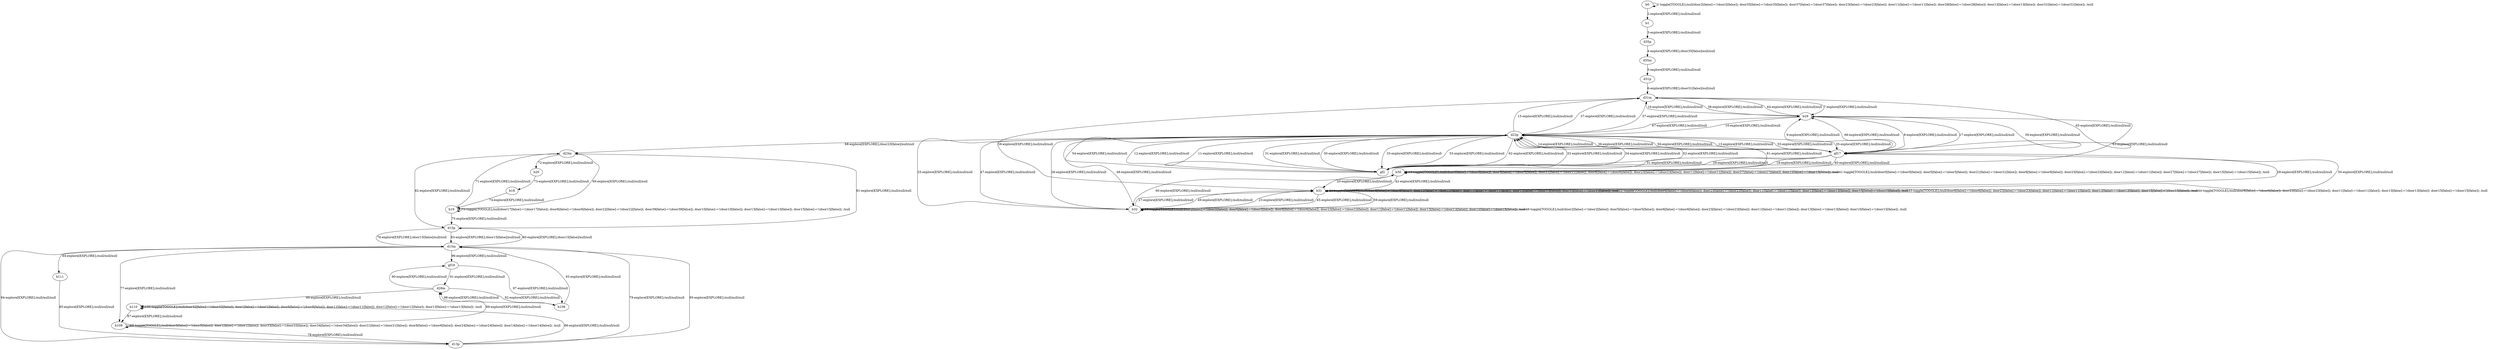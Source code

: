 # Total number of goals covered by this test: 4
# d15m --> d15p
# b109 --> d28m
# b111 --> d13p
# b108 --> d15m

digraph g {
"b0" -> "b0" [label = "1-toggle[TOGGLE];/null/door2[false]:=!(door2[false]); door35[false]:=!(door35[false]); door37[false]:=!(door37[false]); door23[false]:=!(door23[false]); door11[false]:=!(door11[false]); door28[false]:=!(door28[false]); door13[false]:=!(door13[false]); door31[false]:=!(door31[false]); /null"];
"b0" -> "b1" [label = "2-explore[EXPLORE];/null/null/null"];
"b1" -> "d35p" [label = "3-explore[EXPLORE];/null/null/null"];
"d35p" -> "d35m" [label = "4-explore[EXPLORE];/door35[false]/null/null"];
"d35m" -> "d31p" [label = "5-explore[EXPLORE];/null/null/null"];
"d31p" -> "d31m" [label = "6-explore[EXPLORE];/door31[false]/null/null"];
"d31m" -> "b29" [label = "7-explore[EXPLORE];/null/null/null"];
"b29" -> "gf17" [label = "8-explore[EXPLORE];/null/null/null"];
"gf17" -> "b29" [label = "9-explore[EXPLORE];/null/null/null"];
"b29" -> "d23p" [label = "10-explore[EXPLORE];/null/null/null"];
"d23p" -> "gf2" [label = "11-explore[EXPLORE];/null/null/null"];
"gf2" -> "d23p" [label = "12-explore[EXPLORE];/null/null/null"];
"d23p" -> "gf17" [label = "13-explore[EXPLORE];/null/null/null"];
"gf17" -> "d23p" [label = "14-explore[EXPLORE];/null/null/null"];
"d23p" -> "d31m" [label = "15-explore[EXPLORE];/null/null/null"];
"d31m" -> "b29" [label = "16-explore[EXPLORE];/null/null/null"];
"b29" -> "gf17" [label = "17-explore[EXPLORE];/null/null/null"];
"gf17" -> "b30" [label = "18-explore[EXPLORE];/null/null/null"];
"b30" -> "b30" [label = "19-toggle[TOGGLE];/null/door0[false]:=!(door0[false]); door5[false]:=!(door5[false]); door21[false]:=!(door21[false]); door6[false]:=!(door6[false]); door23[false]:=!(door23[false]); door11[false]:=!(door11[false]); door27[false]:=!(door27[false]); door15[false]:=!(door15[false]); /null"];
"b30" -> "b31" [label = "20-explore[EXPLORE];/null/null/null"];
"b31" -> "b31" [label = "21-toggle[TOGGLE];/null/door6[false]:=!(door6[false]); door23[false]:=!(door23[false]); door11[false]:=!(door11[false]); door13[false]:=!(door13[false]); door15[false]:=!(door15[false]); /null"];
"b31" -> "b31" [label = "22-toggle[TOGGLE];/null/door6[false]:=!(door6[false]); door23[false]:=!(door23[false]); door11[false]:=!(door11[false]); door13[false]:=!(door13[false]); door15[false]:=!(door15[false]); /null"];
"b31" -> "b32" [label = "23-explore[EXPLORE];/null/null/null"];
"b32" -> "b32" [label = "24-toggle[TOGGLE];/null/door2[false]:=!(door2[false]); door5[false]:=!(door5[false]); door6[false]:=!(door6[false]); door23[false]:=!(door23[false]); door11[false]:=!(door11[false]); door13[false]:=!(door13[false]); door15[false]:=!(door15[false]); /null"];
"b32" -> "d23p" [label = "25-explore[EXPLORE];/null/null/null"];
"d23p" -> "b32" [label = "26-explore[EXPLORE];/null/null/null"];
"b32" -> "b31" [label = "27-explore[EXPLORE];/null/null/null"];
"b31" -> "gf17" [label = "28-explore[EXPLORE];/null/null/null"];
"gf17" -> "gf2" [label = "29-explore[EXPLORE];/null/null/null"];
"gf2" -> "d23p" [label = "30-explore[EXPLORE];/null/null/null"];
"d23p" -> "gf2" [label = "31-explore[EXPLORE];/null/null/null"];
"gf2" -> "d23p" [label = "32-explore[EXPLORE];/null/null/null"];
"d23p" -> "gf2" [label = "33-explore[EXPLORE];/null/null/null"];
"gf2" -> "d23p" [label = "34-explore[EXPLORE];/null/null/null"];
"d23p" -> "gf17" [label = "35-explore[EXPLORE];/null/null/null"];
"gf17" -> "d23p" [label = "36-explore[EXPLORE];/null/null/null"];
"d23p" -> "d31m" [label = "37-explore[EXPLORE];/null/null/null"];
"d31m" -> "b29" [label = "38-explore[EXPLORE];/null/null/null"];
"b29" -> "gf17" [label = "39-explore[EXPLORE];/null/null/null"];
"gf17" -> "b30" [label = "40-explore[EXPLORE];/null/null/null"];
"b30" -> "b30" [label = "41-toggle[TOGGLE];/null/door0[false]:=!(door0[false]); door5[false]:=!(door5[false]); door21[false]:=!(door21[false]); door6[false]:=!(door6[false]); door23[false]:=!(door23[false]); door11[false]:=!(door11[false]); door27[false]:=!(door27[false]); door15[false]:=!(door15[false]); /null"];
"b30" -> "b31" [label = "42-explore[EXPLORE];/null/null/null"];
"b31" -> "b31" [label = "43-toggle[TOGGLE];/null/door6[false]:=!(door6[false]); door23[false]:=!(door23[false]); door11[false]:=!(door11[false]); door13[false]:=!(door13[false]); door15[false]:=!(door15[false]); /null"];
"b31" -> "b31" [label = "44-toggle[TOGGLE];/null/door6[false]:=!(door6[false]); door23[false]:=!(door23[false]); door11[false]:=!(door11[false]); door13[false]:=!(door13[false]); door15[false]:=!(door15[false]); /null"];
"b31" -> "b32" [label = "45-explore[EXPLORE];/null/null/null"];
"b32" -> "b32" [label = "46-toggle[TOGGLE];/null/door2[false]:=!(door2[false]); door5[false]:=!(door5[false]); door6[false]:=!(door6[false]); door23[false]:=!(door23[false]); door11[false]:=!(door11[false]); door13[false]:=!(door13[false]); door15[false]:=!(door15[false]); /null"];
"b32" -> "d23p" [label = "47-explore[EXPLORE];/null/null/null"];
"d23p" -> "b32" [label = "48-explore[EXPLORE];/null/null/null"];
"b32" -> "b31" [label = "49-explore[EXPLORE];/null/null/null"];
"b31" -> "gf17" [label = "50-explore[EXPLORE];/null/null/null"];
"gf17" -> "gf2" [label = "51-explore[EXPLORE];/null/null/null"];
"gf2" -> "d23p" [label = "52-explore[EXPLORE];/null/null/null"];
"d23p" -> "gf2" [label = "53-explore[EXPLORE];/null/null/null"];
"gf2" -> "d23p" [label = "54-explore[EXPLORE];/null/null/null"];
"d23p" -> "gf17" [label = "55-explore[EXPLORE];/null/null/null"];
"gf17" -> "d23p" [label = "56-explore[EXPLORE];/null/null/null"];
"d23p" -> "d31m" [label = "57-explore[EXPLORE];/null/null/null"];
"d31m" -> "b31" [label = "58-explore[EXPLORE];/null/null/null"];
"b31" -> "b32" [label = "59-explore[EXPLORE];/null/null/null"];
"b32" -> "b30" [label = "60-explore[EXPLORE];/null/null/null"];
"b30" -> "d23p" [label = "61-explore[EXPLORE];/null/null/null"];
"d23p" -> "gf2" [label = "62-explore[EXPLORE];/null/null/null"];
"gf2" -> "b29" [label = "63-explore[EXPLORE];/null/null/null"];
"b29" -> "d31m" [label = "64-explore[EXPLORE];/null/null/null"];
"d31m" -> "gf17" [label = "65-explore[EXPLORE];/null/null/null"];
"gf17" -> "b29" [label = "66-explore[EXPLORE];/null/null/null"];
"b29" -> "d23p" [label = "67-explore[EXPLORE];/null/null/null"];
"d23p" -> "d23m" [label = "68-explore[EXPLORE];/door23[false]/null/null"];
"d23m" -> "b19" [label = "69-explore[EXPLORE];/null/null/null"];
"b19" -> "b19" [label = "70-toggle[TOGGLE];/null/door17[false]:=!(door17[false]); door6[false]:=!(door6[false]); door22[false]:=!(door22[false]); door39[false]:=!(door39[false]); door10[false]:=!(door10[false]); door13[false]:=!(door13[false]); door15[false]:=!(door15[false]); /null"];
"b19" -> "d23m" [label = "71-explore[EXPLORE];/null/null/null"];
"d23m" -> "b20" [label = "72-explore[EXPLORE];/null/null/null"];
"b20" -> "b18" [label = "73-explore[EXPLORE];/null/null/null"];
"b18" -> "b19" [label = "74-explore[EXPLORE];/null/null/null"];
"b19" -> "d15p" [label = "75-explore[EXPLORE];/null/null/null"];
"d15p" -> "d15m" [label = "76-explore[EXPLORE];/door15[false]/null/null"];
"d15m" -> "b109" [label = "77-explore[EXPLORE];/null/null/null"];
"b109" -> "d13p" [label = "78-explore[EXPLORE];/null/null/null"];
"d13p" -> "d15m" [label = "79-explore[EXPLORE];/null/null/null"];
"d15m" -> "d15p" [label = "80-explore[EXPLORE];/door15[false]/null/null"];
"d15p" -> "d23m" [label = "81-explore[EXPLORE];/null/null/null"];
"d23m" -> "d15p" [label = "82-explore[EXPLORE];/null/null/null"];
"d15p" -> "d15m" [label = "83-explore[EXPLORE];/door15[false]/null/null"];
"d15m" -> "b111" [label = "84-explore[EXPLORE];/null/null/null"];
"b111" -> "d13p" [label = "85-explore[EXPLORE];/null/null/null"];
"d13p" -> "b110" [label = "86-explore[EXPLORE];/null/null/null"];
"b110" -> "b109" [label = "87-explore[EXPLORE];/null/null/null"];
"b109" -> "b109" [label = "88-toggle[TOGGLE];/null/door0[false]:=!(door0[false]); door1[false]:=!(door1[false]); door33[false]:=!(door33[false]); door34[false]:=!(door34[false]); door21[false]:=!(door21[false]); door6[false]:=!(door6[false]); door24[false]:=!(door24[false]); door14[false]:=!(door14[false]); /null"];
"b109" -> "d28m" [label = "89-explore[EXPLORE];/null/null/null"];
"d28m" -> "gf18" [label = "90-explore[EXPLORE];/null/null/null"];
"gf18" -> "d28m" [label = "91-explore[EXPLORE];/null/null/null"];
"d28m" -> "b108" [label = "92-explore[EXPLORE];/null/null/null"];
"b108" -> "d15m" [label = "93-explore[EXPLORE];/null/null/null"];
"d15m" -> "d13p" [label = "94-explore[EXPLORE];/null/null/null"];
"d13p" -> "d15m" [label = "95-explore[EXPLORE];/null/null/null"];
"d15m" -> "gf18" [label = "96-explore[EXPLORE];/null/null/null"];
"gf18" -> "b108" [label = "97-explore[EXPLORE];/null/null/null"];
"b108" -> "d28m" [label = "98-explore[EXPLORE];/null/null/null"];
"d28m" -> "b110" [label = "99-explore[EXPLORE];/null/null/null"];
"b110" -> "b110" [label = "100-toggle[TOGGLE];/null/door32[false]:=!(door32[false]); door1[false]:=!(door1[false]); door6[false]:=!(door6[false]); door11[false]:=!(door11[false]); door12[false]:=!(door12[false]); door13[false]:=!(door13[false]); /null"];
}